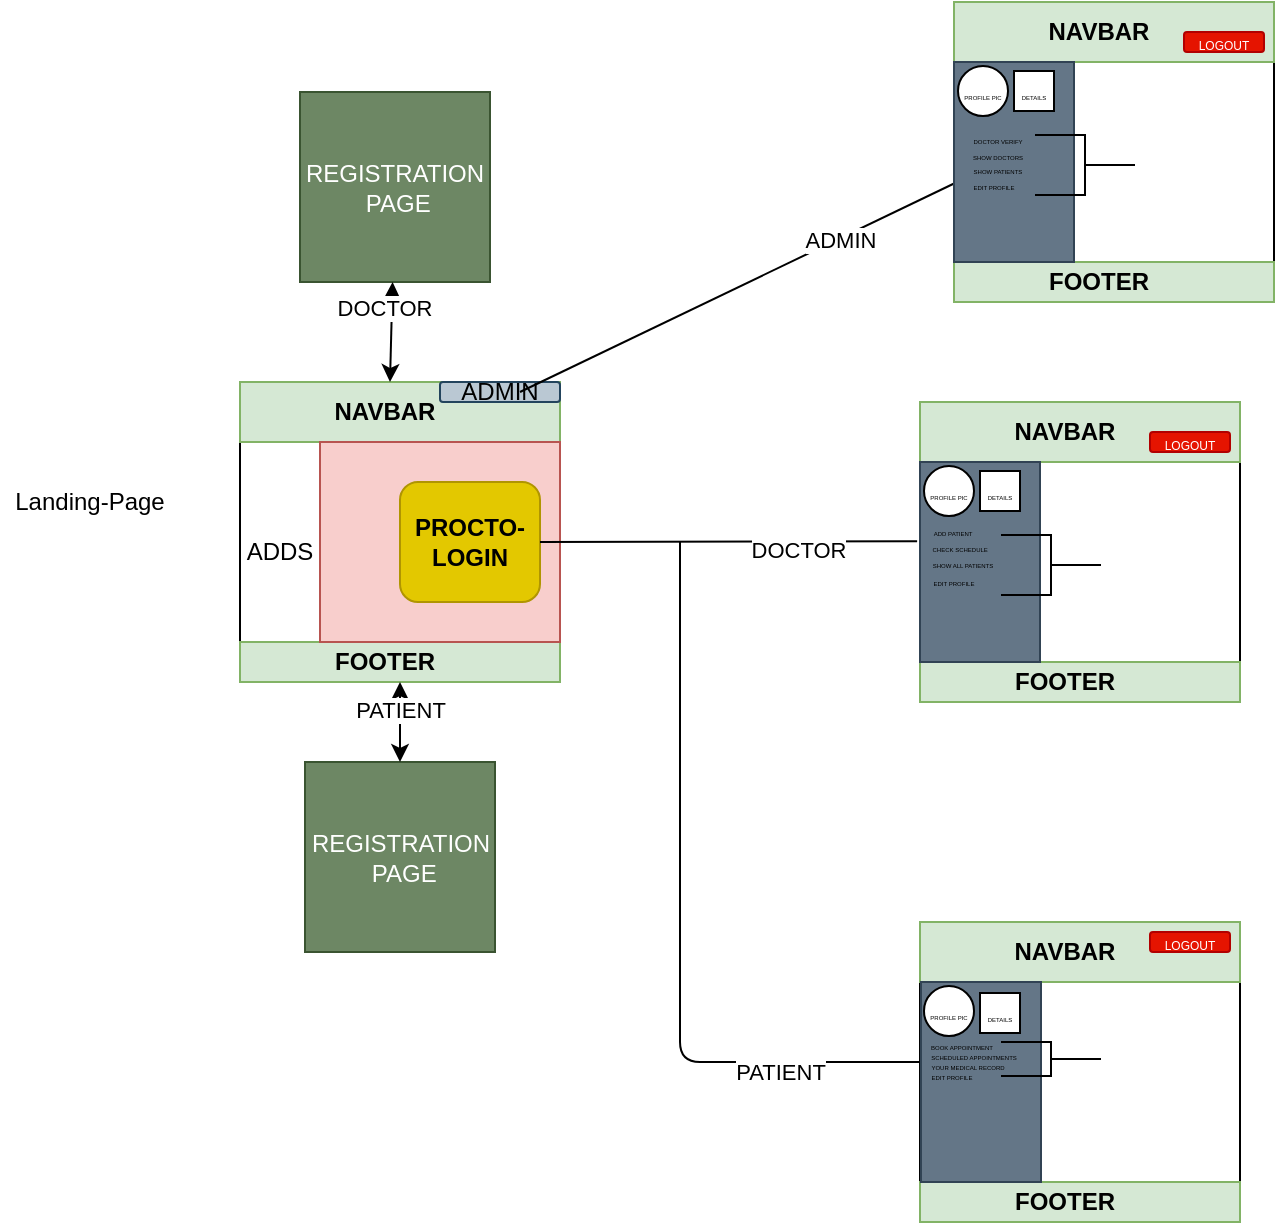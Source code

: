 <mxfile version="13.9.9" type="device"><diagram id="n97CQ8_0mMw8jxAEaOY6" name="Page-1"><mxGraphModel dx="1942" dy="494" grid="1" gridSize="10" guides="1" tooltips="1" connect="1" arrows="1" fold="1" page="1" pageScale="1" pageWidth="850" pageHeight="1100" math="0" shadow="0"><root><mxCell id="0"/><mxCell id="1" parent="0"/><mxCell id="83e7CXXVWueF03Tl6DFC-55" value="" style="rounded=0;whiteSpace=wrap;html=1;" parent="1" vertex="1"><mxGeometry x="40" y="190" width="160" height="150" as="geometry"/></mxCell><mxCell id="83e7CXXVWueF03Tl6DFC-56" value="" style="rounded=0;whiteSpace=wrap;html=1;fillColor=#d5e8d4;strokeColor=#82b366;" parent="1" vertex="1"><mxGeometry x="40" y="190" width="160" height="30" as="geometry"/></mxCell><mxCell id="83e7CXXVWueF03Tl6DFC-57" value="&lt;b&gt;NAVBAR&lt;/b&gt;" style="text;html=1;strokeColor=none;fillColor=none;align=center;verticalAlign=middle;whiteSpace=wrap;rounded=0;" parent="1" vertex="1"><mxGeometry x="85" y="195" width="55" height="20" as="geometry"/></mxCell><mxCell id="83e7CXXVWueF03Tl6DFC-58" value="" style="rounded=0;whiteSpace=wrap;html=1;fillColor=#d5e8d4;strokeColor=#82b366;" parent="1" vertex="1"><mxGeometry x="40" y="320" width="160" height="20" as="geometry"/></mxCell><mxCell id="83e7CXXVWueF03Tl6DFC-59" value="&lt;b&gt;FOOTER&lt;/b&gt;" style="text;html=1;strokeColor=none;fillColor=none;align=center;verticalAlign=middle;whiteSpace=wrap;rounded=0;" parent="1" vertex="1"><mxGeometry x="75" y="320" width="75" height="20" as="geometry"/></mxCell><mxCell id="83e7CXXVWueF03Tl6DFC-60" value="" style="rounded=0;whiteSpace=wrap;html=1;fillColor=#f8cecc;strokeColor=#b85450;" parent="1" vertex="1"><mxGeometry x="80" y="220" width="120" height="100" as="geometry"/></mxCell><mxCell id="83e7CXXVWueF03Tl6DFC-61" value="" style="rounded=1;whiteSpace=wrap;html=1;fillColor=#e3c800;strokeColor=#B09500;fontColor=#ffffff;" parent="1" vertex="1"><mxGeometry x="120" y="240" width="70" height="60" as="geometry"/></mxCell><mxCell id="83e7CXXVWueF03Tl6DFC-62" value="&lt;b&gt;PROCTO-LOGIN&lt;/b&gt;" style="text;html=1;strokeColor=none;fillColor=none;align=center;verticalAlign=middle;whiteSpace=wrap;rounded=0;" parent="1" vertex="1"><mxGeometry x="130" y="255" width="50" height="30" as="geometry"/></mxCell><mxCell id="83e7CXXVWueF03Tl6DFC-67" value="" style="rounded=0;whiteSpace=wrap;html=1;" parent="1" vertex="1"><mxGeometry x="40" y="190" width="160" height="150" as="geometry"/></mxCell><mxCell id="83e7CXXVWueF03Tl6DFC-68" value="" style="rounded=0;whiteSpace=wrap;html=1;fillColor=#d5e8d4;strokeColor=#82b366;" parent="1" vertex="1"><mxGeometry x="40" y="190" width="160" height="30" as="geometry"/></mxCell><mxCell id="83e7CXXVWueF03Tl6DFC-69" value="&lt;b&gt;NAVBAR&lt;/b&gt;" style="text;html=1;strokeColor=none;fillColor=none;align=center;verticalAlign=middle;whiteSpace=wrap;rounded=0;" parent="1" vertex="1"><mxGeometry x="70" y="195" width="85" height="20" as="geometry"/></mxCell><mxCell id="83e7CXXVWueF03Tl6DFC-70" value="" style="rounded=0;whiteSpace=wrap;html=1;fillColor=#d5e8d4;strokeColor=#82b366;" parent="1" vertex="1"><mxGeometry x="40" y="320" width="160" height="20" as="geometry"/></mxCell><mxCell id="83e7CXXVWueF03Tl6DFC-71" value="&lt;b&gt;FOOTER&lt;/b&gt;" style="text;html=1;strokeColor=none;fillColor=none;align=center;verticalAlign=middle;whiteSpace=wrap;rounded=0;" parent="1" vertex="1"><mxGeometry x="75" y="320" width="75" height="20" as="geometry"/></mxCell><mxCell id="83e7CXXVWueF03Tl6DFC-72" value="" style="rounded=0;whiteSpace=wrap;html=1;fillColor=#f8cecc;strokeColor=#b85450;" parent="1" vertex="1"><mxGeometry x="80" y="220" width="120" height="100" as="geometry"/></mxCell><mxCell id="83e7CXXVWueF03Tl6DFC-73" value="" style="rounded=1;whiteSpace=wrap;html=1;fillColor=#e3c800;strokeColor=#B09500;fontColor=#ffffff;" parent="1" vertex="1"><mxGeometry x="120" y="240" width="70" height="60" as="geometry"/></mxCell><mxCell id="83e7CXXVWueF03Tl6DFC-74" value="&lt;b&gt;PROCTO-LOGIN&lt;/b&gt;" style="text;html=1;strokeColor=none;fillColor=none;align=center;verticalAlign=middle;whiteSpace=wrap;rounded=0;" parent="1" vertex="1"><mxGeometry x="130" y="255" width="50" height="30" as="geometry"/></mxCell><mxCell id="83e7CXXVWueF03Tl6DFC-78" value="" style="endArrow=none;html=1;" parent="1" edge="1"><mxGeometry width="50" height="50" relative="1" as="geometry"><mxPoint x="260" y="270" as="sourcePoint"/><mxPoint x="380" y="530" as="targetPoint"/><Array as="points"><mxPoint x="260" y="530"/></Array></mxGeometry></mxCell><mxCell id="83e7CXXVWueF03Tl6DFC-160" value="PATIENT" style="edgeLabel;html=1;align=center;verticalAlign=middle;resizable=0;points=[];" parent="83e7CXXVWueF03Tl6DFC-78" vertex="1" connectable="0"><mxGeometry x="0.631" y="-6" relative="1" as="geometry"><mxPoint y="-1" as="offset"/></mxGeometry></mxCell><mxCell id="83e7CXXVWueF03Tl6DFC-79" value="" style="rounded=0;whiteSpace=wrap;html=1;" parent="1" vertex="1"><mxGeometry x="40" y="190" width="160" height="150" as="geometry"/></mxCell><mxCell id="83e7CXXVWueF03Tl6DFC-80" value="" style="rounded=0;whiteSpace=wrap;html=1;fillColor=#d5e8d4;strokeColor=#82b366;" parent="1" vertex="1"><mxGeometry x="40" y="190" width="160" height="30" as="geometry"/></mxCell><mxCell id="83e7CXXVWueF03Tl6DFC-81" value="&lt;b&gt;NAVBAR&lt;/b&gt;" style="text;html=1;strokeColor=none;fillColor=none;align=center;verticalAlign=middle;whiteSpace=wrap;rounded=0;" parent="1" vertex="1"><mxGeometry x="70" y="195" width="85" height="20" as="geometry"/></mxCell><mxCell id="83e7CXXVWueF03Tl6DFC-82" value="" style="rounded=0;whiteSpace=wrap;html=1;fillColor=#d5e8d4;strokeColor=#82b366;" parent="1" vertex="1"><mxGeometry x="40" y="320" width="160" height="20" as="geometry"/></mxCell><mxCell id="83e7CXXVWueF03Tl6DFC-83" value="&lt;b&gt;FOOTER&lt;/b&gt;" style="text;html=1;strokeColor=none;fillColor=none;align=center;verticalAlign=middle;whiteSpace=wrap;rounded=0;" parent="1" vertex="1"><mxGeometry x="75" y="320" width="75" height="20" as="geometry"/></mxCell><mxCell id="83e7CXXVWueF03Tl6DFC-84" value="" style="rounded=0;whiteSpace=wrap;html=1;fillColor=#f8cecc;strokeColor=#b85450;" parent="1" vertex="1"><mxGeometry x="80" y="220" width="120" height="100" as="geometry"/></mxCell><mxCell id="83e7CXXVWueF03Tl6DFC-85" value="" style="rounded=1;whiteSpace=wrap;html=1;fillColor=#e3c800;strokeColor=#B09500;fontColor=#ffffff;" parent="1" vertex="1"><mxGeometry x="120" y="240" width="70" height="60" as="geometry"/></mxCell><mxCell id="83e7CXXVWueF03Tl6DFC-86" value="&lt;b&gt;PROCTO-LOGIN&lt;/b&gt;" style="text;html=1;strokeColor=none;fillColor=none;align=center;verticalAlign=middle;whiteSpace=wrap;rounded=0;" parent="1" vertex="1"><mxGeometry x="130" y="255" width="50" height="30" as="geometry"/></mxCell><mxCell id="83e7CXXVWueF03Tl6DFC-87" value="" style="endArrow=none;html=1;exitX=1;exitY=0.5;exitDx=0;exitDy=0;entryX=-0.024;entryY=0.396;entryDx=0;entryDy=0;entryPerimeter=0;" parent="1" source="83e7CXXVWueF03Tl6DFC-85" target="83e7CXXVWueF03Tl6DFC-140" edge="1"><mxGeometry width="50" height="50" relative="1" as="geometry"><mxPoint x="210" y="280" as="sourcePoint"/><mxPoint x="280" y="270" as="targetPoint"/></mxGeometry></mxCell><mxCell id="83e7CXXVWueF03Tl6DFC-299" value="DOCTOR" style="edgeLabel;html=1;align=center;verticalAlign=middle;resizable=0;points=[];" parent="83e7CXXVWueF03Tl6DFC-87" vertex="1" connectable="0"><mxGeometry x="0.364" y="-4" relative="1" as="geometry"><mxPoint as="offset"/></mxGeometry></mxCell><mxCell id="83e7CXXVWueF03Tl6DFC-116" value="" style="rounded=0;whiteSpace=wrap;html=1;" parent="1" vertex="1"><mxGeometry x="380" y="200" width="160" height="150" as="geometry"/></mxCell><mxCell id="83e7CXXVWueF03Tl6DFC-117" value="" style="rounded=0;whiteSpace=wrap;html=1;fillColor=#d5e8d4;strokeColor=#82b366;" parent="1" vertex="1"><mxGeometry x="380" y="200" width="160" height="30" as="geometry"/></mxCell><mxCell id="83e7CXXVWueF03Tl6DFC-118" value="&lt;b&gt;NAVBAR&lt;/b&gt;" style="text;html=1;strokeColor=none;fillColor=none;align=center;verticalAlign=middle;whiteSpace=wrap;rounded=0;" parent="1" vertex="1"><mxGeometry x="425" y="205" width="55" height="20" as="geometry"/></mxCell><mxCell id="83e7CXXVWueF03Tl6DFC-119" value="" style="rounded=0;whiteSpace=wrap;html=1;fillColor=#d5e8d4;strokeColor=#82b366;" parent="1" vertex="1"><mxGeometry x="380" y="330" width="160" height="20" as="geometry"/></mxCell><mxCell id="83e7CXXVWueF03Tl6DFC-120" value="&lt;b&gt;FOOTER&lt;/b&gt;" style="text;html=1;strokeColor=none;fillColor=none;align=center;verticalAlign=middle;whiteSpace=wrap;rounded=0;" parent="1" vertex="1"><mxGeometry x="415" y="330" width="75" height="20" as="geometry"/></mxCell><mxCell id="83e7CXXVWueF03Tl6DFC-121" value="" style="rounded=0;whiteSpace=wrap;html=1;fillColor=#f8cecc;strokeColor=#b85450;" parent="1" vertex="1"><mxGeometry x="420" y="230" width="120" height="100" as="geometry"/></mxCell><mxCell id="83e7CXXVWueF03Tl6DFC-122" value="" style="rounded=1;whiteSpace=wrap;html=1;fillColor=#e3c800;strokeColor=#B09500;fontColor=#ffffff;" parent="1" vertex="1"><mxGeometry x="460" y="250" width="70" height="60" as="geometry"/></mxCell><mxCell id="83e7CXXVWueF03Tl6DFC-123" value="&lt;b&gt;PROCTO-LOGIN&lt;/b&gt;" style="text;html=1;strokeColor=none;fillColor=none;align=center;verticalAlign=middle;whiteSpace=wrap;rounded=0;" parent="1" vertex="1"><mxGeometry x="470" y="265" width="50" height="30" as="geometry"/></mxCell><mxCell id="83e7CXXVWueF03Tl6DFC-124" value="" style="rounded=0;whiteSpace=wrap;html=1;" parent="1" vertex="1"><mxGeometry x="380" y="200" width="160" height="150" as="geometry"/></mxCell><mxCell id="83e7CXXVWueF03Tl6DFC-125" value="" style="rounded=0;whiteSpace=wrap;html=1;fillColor=#d5e8d4;strokeColor=#82b366;" parent="1" vertex="1"><mxGeometry x="380" y="200" width="160" height="30" as="geometry"/></mxCell><mxCell id="83e7CXXVWueF03Tl6DFC-126" value="&lt;b&gt;NAVBAR&lt;/b&gt;" style="text;html=1;strokeColor=none;fillColor=none;align=center;verticalAlign=middle;whiteSpace=wrap;rounded=0;" parent="1" vertex="1"><mxGeometry x="410" y="205" width="85" height="20" as="geometry"/></mxCell><mxCell id="83e7CXXVWueF03Tl6DFC-127" value="" style="rounded=0;whiteSpace=wrap;html=1;fillColor=#d5e8d4;strokeColor=#82b366;" parent="1" vertex="1"><mxGeometry x="380" y="330" width="160" height="20" as="geometry"/></mxCell><mxCell id="83e7CXXVWueF03Tl6DFC-128" value="&lt;b&gt;FOOTER&lt;/b&gt;" style="text;html=1;strokeColor=none;fillColor=none;align=center;verticalAlign=middle;whiteSpace=wrap;rounded=0;" parent="1" vertex="1"><mxGeometry x="415" y="330" width="75" height="20" as="geometry"/></mxCell><mxCell id="83e7CXXVWueF03Tl6DFC-129" value="" style="rounded=0;whiteSpace=wrap;html=1;fillColor=#f8cecc;strokeColor=#b85450;" parent="1" vertex="1"><mxGeometry x="420" y="230" width="120" height="100" as="geometry"/></mxCell><mxCell id="83e7CXXVWueF03Tl6DFC-130" value="" style="rounded=1;whiteSpace=wrap;html=1;fillColor=#e3c800;strokeColor=#B09500;fontColor=#ffffff;" parent="1" vertex="1"><mxGeometry x="460" y="250" width="70" height="60" as="geometry"/></mxCell><mxCell id="83e7CXXVWueF03Tl6DFC-131" value="&lt;b&gt;PROCTO-LOGIN&lt;/b&gt;" style="text;html=1;strokeColor=none;fillColor=none;align=center;verticalAlign=middle;whiteSpace=wrap;rounded=0;" parent="1" vertex="1"><mxGeometry x="470" y="265" width="50" height="30" as="geometry"/></mxCell><mxCell id="83e7CXXVWueF03Tl6DFC-132" value="" style="rounded=0;whiteSpace=wrap;html=1;" parent="1" vertex="1"><mxGeometry x="380" y="200" width="160" height="150" as="geometry"/></mxCell><mxCell id="83e7CXXVWueF03Tl6DFC-133" value="" style="rounded=0;whiteSpace=wrap;html=1;fillColor=#d5e8d4;strokeColor=#82b366;" parent="1" vertex="1"><mxGeometry x="380" y="200" width="160" height="30" as="geometry"/></mxCell><mxCell id="83e7CXXVWueF03Tl6DFC-134" value="&lt;b&gt;NAVBAR&lt;/b&gt;" style="text;html=1;strokeColor=none;fillColor=none;align=center;verticalAlign=middle;whiteSpace=wrap;rounded=0;" parent="1" vertex="1"><mxGeometry x="410" y="205" width="85" height="20" as="geometry"/></mxCell><mxCell id="83e7CXXVWueF03Tl6DFC-135" value="" style="rounded=0;whiteSpace=wrap;html=1;fillColor=#d5e8d4;strokeColor=#82b366;" parent="1" vertex="1"><mxGeometry x="380" y="330" width="160" height="20" as="geometry"/></mxCell><mxCell id="83e7CXXVWueF03Tl6DFC-136" value="&lt;b&gt;FOOTER&lt;/b&gt;" style="text;html=1;strokeColor=none;fillColor=none;align=center;verticalAlign=middle;whiteSpace=wrap;rounded=0;" parent="1" vertex="1"><mxGeometry x="415" y="330" width="75" height="20" as="geometry"/></mxCell><mxCell id="83e7CXXVWueF03Tl6DFC-140" value="" style="rounded=0;whiteSpace=wrap;html=1;fillColor=#647687;strokeColor=#314354;fontColor=#ffffff;" parent="1" vertex="1"><mxGeometry x="380" y="230" width="60" height="100" as="geometry"/></mxCell><mxCell id="83e7CXXVWueF03Tl6DFC-141" value="&lt;font style=&quot;font-size: 3px&quot;&gt;PROFILE PIC&lt;/font&gt;" style="ellipse;whiteSpace=wrap;html=1;aspect=fixed;" parent="1" vertex="1"><mxGeometry x="382" y="232" width="25" height="25" as="geometry"/></mxCell><mxCell id="83e7CXXVWueF03Tl6DFC-148" value="REGISTRATION&lt;br&gt;&amp;nbsp;PAGE" style="whiteSpace=wrap;html=1;aspect=fixed;fillColor=#6d8764;strokeColor=#3A5431;fontColor=#ffffff;" parent="1" vertex="1"><mxGeometry x="72.5" y="380" width="95" height="95" as="geometry"/></mxCell><mxCell id="83e7CXXVWueF03Tl6DFC-150" value="REGISTRATION&lt;br&gt;&amp;nbsp;PAGE" style="whiteSpace=wrap;html=1;aspect=fixed;fillColor=#6d8764;strokeColor=#3A5431;fontColor=#ffffff;" parent="1" vertex="1"><mxGeometry x="70" y="45" width="95" height="95" as="geometry"/></mxCell><mxCell id="83e7CXXVWueF03Tl6DFC-151" value="" style="endArrow=classic;startArrow=classic;html=1;" parent="1" target="83e7CXXVWueF03Tl6DFC-150" edge="1"><mxGeometry width="50" height="50" relative="1" as="geometry"><mxPoint x="115" y="190" as="sourcePoint"/><mxPoint x="160" y="140" as="targetPoint"/></mxGeometry></mxCell><mxCell id="83e7CXXVWueF03Tl6DFC-152" value="DOCTOR" style="edgeLabel;html=1;align=center;verticalAlign=middle;resizable=0;points=[];" parent="83e7CXXVWueF03Tl6DFC-151" vertex="1" connectable="0"><mxGeometry x="0.486" y="4" relative="1" as="geometry"><mxPoint as="offset"/></mxGeometry></mxCell><mxCell id="83e7CXXVWueF03Tl6DFC-157" value="" style="endArrow=classic;startArrow=classic;html=1;" parent="1" edge="1"><mxGeometry width="50" height="50" relative="1" as="geometry"><mxPoint x="120" y="380" as="sourcePoint"/><mxPoint x="120" y="340" as="targetPoint"/></mxGeometry></mxCell><mxCell id="83e7CXXVWueF03Tl6DFC-158" value="PATIENT" style="edgeLabel;html=1;align=center;verticalAlign=middle;resizable=0;points=[];" parent="83e7CXXVWueF03Tl6DFC-157" vertex="1" connectable="0"><mxGeometry x="0.293" relative="1" as="geometry"><mxPoint as="offset"/></mxGeometry></mxCell><mxCell id="83e7CXXVWueF03Tl6DFC-188" value="&lt;font style=&quot;font-size: 3px&quot;&gt;DETAILS&lt;/font&gt;" style="rounded=0;whiteSpace=wrap;html=1;" parent="1" vertex="1"><mxGeometry x="410" y="234.5" width="20" height="20" as="geometry"/></mxCell><mxCell id="83e7CXXVWueF03Tl6DFC-189" value="" style="rounded=0;whiteSpace=wrap;html=1;" parent="1" vertex="1"><mxGeometry x="380" y="460" width="160" height="150" as="geometry"/></mxCell><mxCell id="83e7CXXVWueF03Tl6DFC-190" value="" style="rounded=0;whiteSpace=wrap;html=1;fillColor=#d5e8d4;strokeColor=#82b366;" parent="1" vertex="1"><mxGeometry x="380" y="460" width="160" height="30" as="geometry"/></mxCell><mxCell id="83e7CXXVWueF03Tl6DFC-191" value="&lt;b&gt;NAVBAR&lt;/b&gt;" style="text;html=1;strokeColor=none;fillColor=none;align=center;verticalAlign=middle;whiteSpace=wrap;rounded=0;" parent="1" vertex="1"><mxGeometry x="425" y="465" width="55" height="20" as="geometry"/></mxCell><mxCell id="83e7CXXVWueF03Tl6DFC-192" value="" style="rounded=0;whiteSpace=wrap;html=1;fillColor=#d5e8d4;strokeColor=#82b366;" parent="1" vertex="1"><mxGeometry x="380" y="590" width="160" height="20" as="geometry"/></mxCell><mxCell id="83e7CXXVWueF03Tl6DFC-193" value="&lt;b&gt;FOOTER&lt;/b&gt;" style="text;html=1;strokeColor=none;fillColor=none;align=center;verticalAlign=middle;whiteSpace=wrap;rounded=0;" parent="1" vertex="1"><mxGeometry x="415" y="590" width="75" height="20" as="geometry"/></mxCell><mxCell id="83e7CXXVWueF03Tl6DFC-194" value="" style="rounded=0;whiteSpace=wrap;html=1;fillColor=#f8cecc;strokeColor=#b85450;" parent="1" vertex="1"><mxGeometry x="420" y="490" width="120" height="100" as="geometry"/></mxCell><mxCell id="83e7CXXVWueF03Tl6DFC-195" value="" style="rounded=1;whiteSpace=wrap;html=1;fillColor=#e3c800;strokeColor=#B09500;fontColor=#ffffff;" parent="1" vertex="1"><mxGeometry x="460" y="510" width="70" height="60" as="geometry"/></mxCell><mxCell id="83e7CXXVWueF03Tl6DFC-196" value="&lt;b&gt;PROCTO-LOGIN&lt;/b&gt;" style="text;html=1;strokeColor=none;fillColor=none;align=center;verticalAlign=middle;whiteSpace=wrap;rounded=0;" parent="1" vertex="1"><mxGeometry x="470" y="525" width="50" height="30" as="geometry"/></mxCell><mxCell id="83e7CXXVWueF03Tl6DFC-197" value="" style="rounded=0;whiteSpace=wrap;html=1;" parent="1" vertex="1"><mxGeometry x="380" y="460" width="160" height="150" as="geometry"/></mxCell><mxCell id="83e7CXXVWueF03Tl6DFC-198" value="" style="rounded=0;whiteSpace=wrap;html=1;fillColor=#d5e8d4;strokeColor=#82b366;" parent="1" vertex="1"><mxGeometry x="380" y="460" width="160" height="30" as="geometry"/></mxCell><mxCell id="83e7CXXVWueF03Tl6DFC-199" value="&lt;b&gt;NAVBAR&lt;/b&gt;" style="text;html=1;strokeColor=none;fillColor=none;align=center;verticalAlign=middle;whiteSpace=wrap;rounded=0;" parent="1" vertex="1"><mxGeometry x="410" y="465" width="85" height="20" as="geometry"/></mxCell><mxCell id="83e7CXXVWueF03Tl6DFC-200" value="" style="rounded=0;whiteSpace=wrap;html=1;fillColor=#d5e8d4;strokeColor=#82b366;" parent="1" vertex="1"><mxGeometry x="380" y="590" width="160" height="20" as="geometry"/></mxCell><mxCell id="83e7CXXVWueF03Tl6DFC-201" value="&lt;b&gt;FOOTER&lt;/b&gt;" style="text;html=1;strokeColor=none;fillColor=none;align=center;verticalAlign=middle;whiteSpace=wrap;rounded=0;" parent="1" vertex="1"><mxGeometry x="415" y="590" width="75" height="20" as="geometry"/></mxCell><mxCell id="83e7CXXVWueF03Tl6DFC-202" value="" style="rounded=0;whiteSpace=wrap;html=1;fillColor=#f8cecc;strokeColor=#b85450;" parent="1" vertex="1"><mxGeometry x="420" y="490" width="120" height="100" as="geometry"/></mxCell><mxCell id="83e7CXXVWueF03Tl6DFC-203" value="" style="rounded=1;whiteSpace=wrap;html=1;fillColor=#e3c800;strokeColor=#B09500;fontColor=#ffffff;" parent="1" vertex="1"><mxGeometry x="460" y="510" width="70" height="60" as="geometry"/></mxCell><mxCell id="83e7CXXVWueF03Tl6DFC-204" value="&lt;b&gt;PROCTO-LOGIN&lt;/b&gt;" style="text;html=1;strokeColor=none;fillColor=none;align=center;verticalAlign=middle;whiteSpace=wrap;rounded=0;" parent="1" vertex="1"><mxGeometry x="470" y="525" width="50" height="30" as="geometry"/></mxCell><mxCell id="83e7CXXVWueF03Tl6DFC-205" value="" style="rounded=0;whiteSpace=wrap;html=1;" parent="1" vertex="1"><mxGeometry x="380" y="460" width="160" height="150" as="geometry"/></mxCell><mxCell id="83e7CXXVWueF03Tl6DFC-206" value="" style="rounded=0;whiteSpace=wrap;html=1;fillColor=#d5e8d4;strokeColor=#82b366;" parent="1" vertex="1"><mxGeometry x="380" y="460" width="160" height="30" as="geometry"/></mxCell><mxCell id="83e7CXXVWueF03Tl6DFC-207" value="&lt;b&gt;NAVBAR&lt;/b&gt;" style="text;html=1;strokeColor=none;fillColor=none;align=center;verticalAlign=middle;whiteSpace=wrap;rounded=0;" parent="1" vertex="1"><mxGeometry x="410" y="465" width="85" height="20" as="geometry"/></mxCell><mxCell id="83e7CXXVWueF03Tl6DFC-208" value="" style="rounded=0;whiteSpace=wrap;html=1;fillColor=#d5e8d4;strokeColor=#82b366;" parent="1" vertex="1"><mxGeometry x="380" y="590" width="160" height="20" as="geometry"/></mxCell><mxCell id="83e7CXXVWueF03Tl6DFC-209" value="&lt;b&gt;FOOTER&lt;/b&gt;" style="text;html=1;strokeColor=none;fillColor=none;align=center;verticalAlign=middle;whiteSpace=wrap;rounded=0;" parent="1" vertex="1"><mxGeometry x="415" y="590" width="75" height="20" as="geometry"/></mxCell><mxCell id="83e7CXXVWueF03Tl6DFC-210" value="" style="rounded=0;whiteSpace=wrap;html=1;fillColor=#647687;strokeColor=#314354;fontColor=#ffffff;" parent="1" vertex="1"><mxGeometry x="380.5" y="490" width="60" height="100" as="geometry"/></mxCell><mxCell id="83e7CXXVWueF03Tl6DFC-211" value="&lt;font style=&quot;font-size: 3px&quot;&gt;PROFILE PIC&lt;/font&gt;" style="ellipse;whiteSpace=wrap;html=1;aspect=fixed;" parent="1" vertex="1"><mxGeometry x="382" y="492" width="25" height="25" as="geometry"/></mxCell><mxCell id="83e7CXXVWueF03Tl6DFC-213" value="&lt;font style=&quot;font-size: 3px&quot;&gt;DETAILS&lt;/font&gt;" style="rounded=0;whiteSpace=wrap;html=1;" parent="1" vertex="1"><mxGeometry x="410" y="495.5" width="20" height="20" as="geometry"/></mxCell><mxCell id="83e7CXXVWueF03Tl6DFC-214" value="&lt;font style=&quot;font-size: 3px&quot;&gt;BOOK APPOINTMENT&lt;/font&gt;" style="text;html=1;strokeColor=none;fillColor=none;align=center;verticalAlign=middle;whiteSpace=wrap;rounded=0;" parent="1" vertex="1"><mxGeometry x="380.5" y="520" width="40" as="geometry"/></mxCell><mxCell id="83e7CXXVWueF03Tl6DFC-215" value="&lt;span style=&quot;font-size: 3px&quot;&gt;SCHEDULED APPOINTMENTS&lt;/span&gt;" style="text;html=1;strokeColor=none;fillColor=none;align=center;verticalAlign=middle;whiteSpace=wrap;rounded=0;" parent="1" vertex="1"><mxGeometry x="371.5" y="525" width="70" as="geometry"/></mxCell><mxCell id="83e7CXXVWueF03Tl6DFC-216" value="&lt;span style=&quot;font-size: 3px&quot;&gt;YOUR MEDICAL RECORD&lt;/span&gt;" style="text;html=1;strokeColor=none;fillColor=none;align=center;verticalAlign=middle;whiteSpace=wrap;rounded=0;" parent="1" vertex="1"><mxGeometry x="369" y="530" width="70" as="geometry"/></mxCell><mxCell id="83e7CXXVWueF03Tl6DFC-220" value="&lt;span style=&quot;font-size: 3px&quot;&gt;EDIT PROFILE&lt;/span&gt;" style="text;html=1;strokeColor=none;fillColor=none;align=center;verticalAlign=middle;whiteSpace=wrap;rounded=0;" parent="1" vertex="1"><mxGeometry x="361" y="535" width="70" as="geometry"/></mxCell><mxCell id="83e7CXXVWueF03Tl6DFC-231" value="" style="strokeWidth=1;html=1;shape=mxgraph.flowchart.annotation_2;align=left;labelPosition=right;pointerEvents=1;rotation=-180;" parent="1" vertex="1"><mxGeometry x="420.5" y="520" width="50" height="17" as="geometry"/></mxCell><mxCell id="83e7CXXVWueF03Tl6DFC-233" value="&lt;div style=&quot;text-align: justify&quot;&gt;&lt;span style=&quot;font-size: 6px&quot;&gt;LOGOUT&lt;/span&gt;&lt;/div&gt;" style="rounded=1;whiteSpace=wrap;html=1;fillColor=#e51400;strokeColor=#B20000;fontColor=#ffffff;align=center;" parent="1" vertex="1"><mxGeometry x="495" y="465" width="40" height="10" as="geometry"/></mxCell><mxCell id="83e7CXXVWueF03Tl6DFC-234" value="&lt;div style=&quot;text-align: justify&quot;&gt;&lt;span style=&quot;font-size: 6px&quot;&gt;LOGOUT&lt;/span&gt;&lt;/div&gt;" style="rounded=1;whiteSpace=wrap;html=1;fillColor=#e51400;strokeColor=#B20000;fontColor=#ffffff;align=center;" parent="1" vertex="1"><mxGeometry x="495" y="215" width="40" height="10" as="geometry"/></mxCell><mxCell id="83e7CXXVWueF03Tl6DFC-235" value="&lt;span style=&quot;font-size: 3px&quot;&gt;ADD PATIENT&amp;nbsp;&lt;/span&gt;" style="text;html=1;strokeColor=none;fillColor=none;align=center;verticalAlign=middle;whiteSpace=wrap;rounded=0;" parent="1" vertex="1"><mxGeometry x="362" y="263" width="70" as="geometry"/></mxCell><mxCell id="83e7CXXVWueF03Tl6DFC-236" value="&lt;span style=&quot;font-size: 3px&quot;&gt;CHECK SCHEDULE&amp;nbsp;&lt;/span&gt;" style="text;html=1;strokeColor=none;fillColor=none;align=center;verticalAlign=middle;whiteSpace=wrap;rounded=0;" parent="1" vertex="1"><mxGeometry x="368" y="271" width="65" as="geometry"/></mxCell><mxCell id="83e7CXXVWueF03Tl6DFC-240" value="&lt;span style=&quot;font-size: 3px&quot;&gt;SHOW ALL PATIENTS&lt;/span&gt;" style="text;html=1;strokeColor=none;fillColor=none;align=center;verticalAlign=middle;whiteSpace=wrap;rounded=0;" parent="1" vertex="1"><mxGeometry x="369" y="279" width="65" as="geometry"/></mxCell><mxCell id="83e7CXXVWueF03Tl6DFC-241" value="&lt;span style=&quot;font-size: 3px&quot;&gt;EDIT PROFILE&lt;/span&gt;" style="text;html=1;strokeColor=none;fillColor=none;align=center;verticalAlign=middle;whiteSpace=wrap;rounded=0;" parent="1" vertex="1"><mxGeometry x="362" y="288" width="70" as="geometry"/></mxCell><mxCell id="83e7CXXVWueF03Tl6DFC-243" value="" style="strokeWidth=1;html=1;shape=mxgraph.flowchart.annotation_2;align=left;labelPosition=right;pointerEvents=1;rotation=-180;" parent="1" vertex="1"><mxGeometry x="420.5" y="266.5" width="50" height="30" as="geometry"/></mxCell><mxCell id="83e7CXXVWueF03Tl6DFC-246" value="ADMIN" style="rounded=1;whiteSpace=wrap;html=1;strokeWidth=1;fillColor=#bac8d3;strokeColor=#23445d;" parent="1" vertex="1"><mxGeometry x="140" y="190" width="60" height="10" as="geometry"/></mxCell><mxCell id="83e7CXXVWueF03Tl6DFC-247" value="" style="endArrow=none;html=1;entryX=0.237;entryY=0;entryDx=0;entryDy=0;entryPerimeter=0;" parent="1" target="83e7CXXVWueF03Tl6DFC-293" edge="1"><mxGeometry width="50" height="50" relative="1" as="geometry"><mxPoint x="180" y="195" as="sourcePoint"/><mxPoint x="390" y="80" as="targetPoint"/></mxGeometry></mxCell><mxCell id="83e7CXXVWueF03Tl6DFC-248" value="ADMIN" style="edgeLabel;html=1;align=center;verticalAlign=middle;resizable=0;points=[];" parent="83e7CXXVWueF03Tl6DFC-247" vertex="1" connectable="0"><mxGeometry x="0.57" y="-2" relative="1" as="geometry"><mxPoint x="-12.91" y="4.69" as="offset"/></mxGeometry></mxCell><mxCell id="83e7CXXVWueF03Tl6DFC-265" value="" style="rounded=0;whiteSpace=wrap;html=1;" parent="1" vertex="1"><mxGeometry x="397.0" width="160" height="150" as="geometry"/></mxCell><mxCell id="83e7CXXVWueF03Tl6DFC-266" value="" style="rounded=0;whiteSpace=wrap;html=1;fillColor=#d5e8d4;strokeColor=#82b366;" parent="1" vertex="1"><mxGeometry x="397.0" width="160" height="30" as="geometry"/></mxCell><mxCell id="83e7CXXVWueF03Tl6DFC-267" value="&lt;b&gt;NAVBAR&lt;/b&gt;" style="text;html=1;strokeColor=none;fillColor=none;align=center;verticalAlign=middle;whiteSpace=wrap;rounded=0;" parent="1" vertex="1"><mxGeometry x="442.0" y="5" width="55" height="20" as="geometry"/></mxCell><mxCell id="83e7CXXVWueF03Tl6DFC-268" value="" style="rounded=0;whiteSpace=wrap;html=1;fillColor=#d5e8d4;strokeColor=#82b366;" parent="1" vertex="1"><mxGeometry x="397.0" y="130" width="160" height="20" as="geometry"/></mxCell><mxCell id="83e7CXXVWueF03Tl6DFC-269" value="&lt;b&gt;FOOTER&lt;/b&gt;" style="text;html=1;strokeColor=none;fillColor=none;align=center;verticalAlign=middle;whiteSpace=wrap;rounded=0;" parent="1" vertex="1"><mxGeometry x="432.0" y="130" width="75" height="20" as="geometry"/></mxCell><mxCell id="83e7CXXVWueF03Tl6DFC-270" value="" style="rounded=0;whiteSpace=wrap;html=1;fillColor=#f8cecc;strokeColor=#b85450;" parent="1" vertex="1"><mxGeometry x="437.0" y="30" width="120" height="100" as="geometry"/></mxCell><mxCell id="83e7CXXVWueF03Tl6DFC-271" value="" style="rounded=1;whiteSpace=wrap;html=1;fillColor=#e3c800;strokeColor=#B09500;fontColor=#ffffff;" parent="1" vertex="1"><mxGeometry x="477.0" y="50" width="70" height="60" as="geometry"/></mxCell><mxCell id="83e7CXXVWueF03Tl6DFC-272" value="&lt;b&gt;PROCTO-LOGIN&lt;/b&gt;" style="text;html=1;strokeColor=none;fillColor=none;align=center;verticalAlign=middle;whiteSpace=wrap;rounded=0;" parent="1" vertex="1"><mxGeometry x="487.0" y="65" width="50" height="30" as="geometry"/></mxCell><mxCell id="83e7CXXVWueF03Tl6DFC-273" value="" style="rounded=0;whiteSpace=wrap;html=1;" parent="1" vertex="1"><mxGeometry x="397.0" width="160" height="150" as="geometry"/></mxCell><mxCell id="83e7CXXVWueF03Tl6DFC-274" value="" style="rounded=0;whiteSpace=wrap;html=1;fillColor=#d5e8d4;strokeColor=#82b366;" parent="1" vertex="1"><mxGeometry x="397.0" width="160" height="30" as="geometry"/></mxCell><mxCell id="83e7CXXVWueF03Tl6DFC-275" value="&lt;b&gt;NAVBAR&lt;/b&gt;" style="text;html=1;strokeColor=none;fillColor=none;align=center;verticalAlign=middle;whiteSpace=wrap;rounded=0;" parent="1" vertex="1"><mxGeometry x="427.0" y="5" width="85" height="20" as="geometry"/></mxCell><mxCell id="83e7CXXVWueF03Tl6DFC-276" value="" style="rounded=0;whiteSpace=wrap;html=1;fillColor=#d5e8d4;strokeColor=#82b366;" parent="1" vertex="1"><mxGeometry x="397.0" y="130" width="160" height="20" as="geometry"/></mxCell><mxCell id="83e7CXXVWueF03Tl6DFC-277" value="&lt;b&gt;FOOTER&lt;/b&gt;" style="text;html=1;strokeColor=none;fillColor=none;align=center;verticalAlign=middle;whiteSpace=wrap;rounded=0;" parent="1" vertex="1"><mxGeometry x="432.0" y="130" width="75" height="20" as="geometry"/></mxCell><mxCell id="83e7CXXVWueF03Tl6DFC-278" value="" style="rounded=0;whiteSpace=wrap;html=1;fillColor=#f8cecc;strokeColor=#b85450;" parent="1" vertex="1"><mxGeometry x="437.0" y="30" width="120" height="100" as="geometry"/></mxCell><mxCell id="83e7CXXVWueF03Tl6DFC-279" value="" style="rounded=1;whiteSpace=wrap;html=1;fillColor=#e3c800;strokeColor=#B09500;fontColor=#ffffff;" parent="1" vertex="1"><mxGeometry x="477.0" y="50" width="70" height="60" as="geometry"/></mxCell><mxCell id="83e7CXXVWueF03Tl6DFC-280" value="&lt;b&gt;PROCTO-LOGIN&lt;/b&gt;" style="text;html=1;strokeColor=none;fillColor=none;align=center;verticalAlign=middle;whiteSpace=wrap;rounded=0;" parent="1" vertex="1"><mxGeometry x="487.0" y="65" width="50" height="30" as="geometry"/></mxCell><mxCell id="83e7CXXVWueF03Tl6DFC-281" value="" style="rounded=0;whiteSpace=wrap;html=1;" parent="1" vertex="1"><mxGeometry x="397.0" width="160" height="150" as="geometry"/></mxCell><mxCell id="83e7CXXVWueF03Tl6DFC-282" value="" style="rounded=0;whiteSpace=wrap;html=1;fillColor=#d5e8d4;strokeColor=#82b366;" parent="1" vertex="1"><mxGeometry x="397.0" width="160" height="30" as="geometry"/></mxCell><mxCell id="83e7CXXVWueF03Tl6DFC-283" value="&lt;b&gt;NAVBAR&lt;/b&gt;" style="text;html=1;strokeColor=none;fillColor=none;align=center;verticalAlign=middle;whiteSpace=wrap;rounded=0;" parent="1" vertex="1"><mxGeometry x="427.0" y="5" width="85" height="20" as="geometry"/></mxCell><mxCell id="83e7CXXVWueF03Tl6DFC-284" value="" style="rounded=0;whiteSpace=wrap;html=1;fillColor=#d5e8d4;strokeColor=#82b366;" parent="1" vertex="1"><mxGeometry x="397.0" y="130" width="160" height="20" as="geometry"/></mxCell><mxCell id="83e7CXXVWueF03Tl6DFC-285" value="&lt;b&gt;FOOTER&lt;/b&gt;" style="text;html=1;strokeColor=none;fillColor=none;align=center;verticalAlign=middle;whiteSpace=wrap;rounded=0;" parent="1" vertex="1"><mxGeometry x="432.0" y="130" width="75" height="20" as="geometry"/></mxCell><mxCell id="83e7CXXVWueF03Tl6DFC-286" value="" style="rounded=0;whiteSpace=wrap;html=1;fillColor=#647687;strokeColor=#314354;fontColor=#ffffff;" parent="1" vertex="1"><mxGeometry x="397.0" y="30" width="60" height="100" as="geometry"/></mxCell><mxCell id="83e7CXXVWueF03Tl6DFC-287" value="&lt;font style=&quot;font-size: 3px&quot;&gt;PROFILE PIC&lt;/font&gt;" style="ellipse;whiteSpace=wrap;html=1;aspect=fixed;" parent="1" vertex="1"><mxGeometry x="399.0" y="32" width="25" height="25" as="geometry"/></mxCell><mxCell id="83e7CXXVWueF03Tl6DFC-288" value="&lt;font style=&quot;font-size: 3px&quot;&gt;DETAILS&lt;/font&gt;" style="rounded=0;whiteSpace=wrap;html=1;" parent="1" vertex="1"><mxGeometry x="427.0" y="34.5" width="20" height="20" as="geometry"/></mxCell><mxCell id="83e7CXXVWueF03Tl6DFC-289" value="&lt;div style=&quot;text-align: justify&quot;&gt;&lt;span style=&quot;font-size: 6px&quot;&gt;LOGOUT&lt;/span&gt;&lt;/div&gt;" style="rounded=1;whiteSpace=wrap;html=1;fillColor=#e51400;strokeColor=#B20000;fontColor=#ffffff;align=center;" parent="1" vertex="1"><mxGeometry x="512" y="15" width="40" height="10" as="geometry"/></mxCell><mxCell id="83e7CXXVWueF03Tl6DFC-290" value="" style="strokeWidth=1;html=1;shape=mxgraph.flowchart.annotation_2;align=left;labelPosition=right;pointerEvents=1;rotation=-180;" parent="1" vertex="1"><mxGeometry x="437.5" y="66.5" width="50" height="30" as="geometry"/></mxCell><mxCell id="83e7CXXVWueF03Tl6DFC-293" value="&lt;span style=&quot;font-size: 3px&quot;&gt;EDIT PROFILE&lt;/span&gt;" style="text;html=1;strokeColor=none;fillColor=none;align=center;verticalAlign=middle;whiteSpace=wrap;rounded=0;" parent="1" vertex="1"><mxGeometry x="382.0" y="90" width="70" as="geometry"/></mxCell><mxCell id="83e7CXXVWueF03Tl6DFC-294" value="&lt;span style=&quot;font-size: 3px&quot;&gt;DOCTOR VERIFY&lt;/span&gt;" style="text;html=1;strokeColor=none;fillColor=none;align=center;verticalAlign=middle;whiteSpace=wrap;rounded=0;" parent="1" vertex="1"><mxGeometry x="384.0" y="66.5" width="70" as="geometry"/></mxCell><mxCell id="83e7CXXVWueF03Tl6DFC-295" value="&lt;span style=&quot;font-size: 3px&quot;&gt;SHOW DOCTORS&lt;/span&gt;" style="text;html=1;strokeColor=none;fillColor=none;align=center;verticalAlign=middle;whiteSpace=wrap;rounded=0;" parent="1" vertex="1"><mxGeometry x="384.0" y="75" width="70" as="geometry"/></mxCell><mxCell id="83e7CXXVWueF03Tl6DFC-298" value="&lt;span style=&quot;font-size: 3px&quot;&gt;SHOW PATIENTS&lt;/span&gt;" style="text;html=1;strokeColor=none;fillColor=none;align=center;verticalAlign=middle;whiteSpace=wrap;rounded=0;" parent="1" vertex="1"><mxGeometry x="384.0" y="81.5" width="70" as="geometry"/></mxCell><mxCell id="83e7CXXVWueF03Tl6DFC-300" value="ADDS" style="text;html=1;strokeColor=none;fillColor=none;align=center;verticalAlign=middle;whiteSpace=wrap;rounded=0;" parent="1" vertex="1"><mxGeometry x="40" y="265" width="40" height="20" as="geometry"/></mxCell><mxCell id="ZPDl_LyBx8Ckv_7e2EFy-1" value="Landing-Page" style="text;html=1;strokeColor=none;fillColor=none;align=center;verticalAlign=middle;whiteSpace=wrap;rounded=0;" vertex="1" parent="1"><mxGeometry x="-80" y="240" width="90" height="20" as="geometry"/></mxCell></root></mxGraphModel></diagram></mxfile>